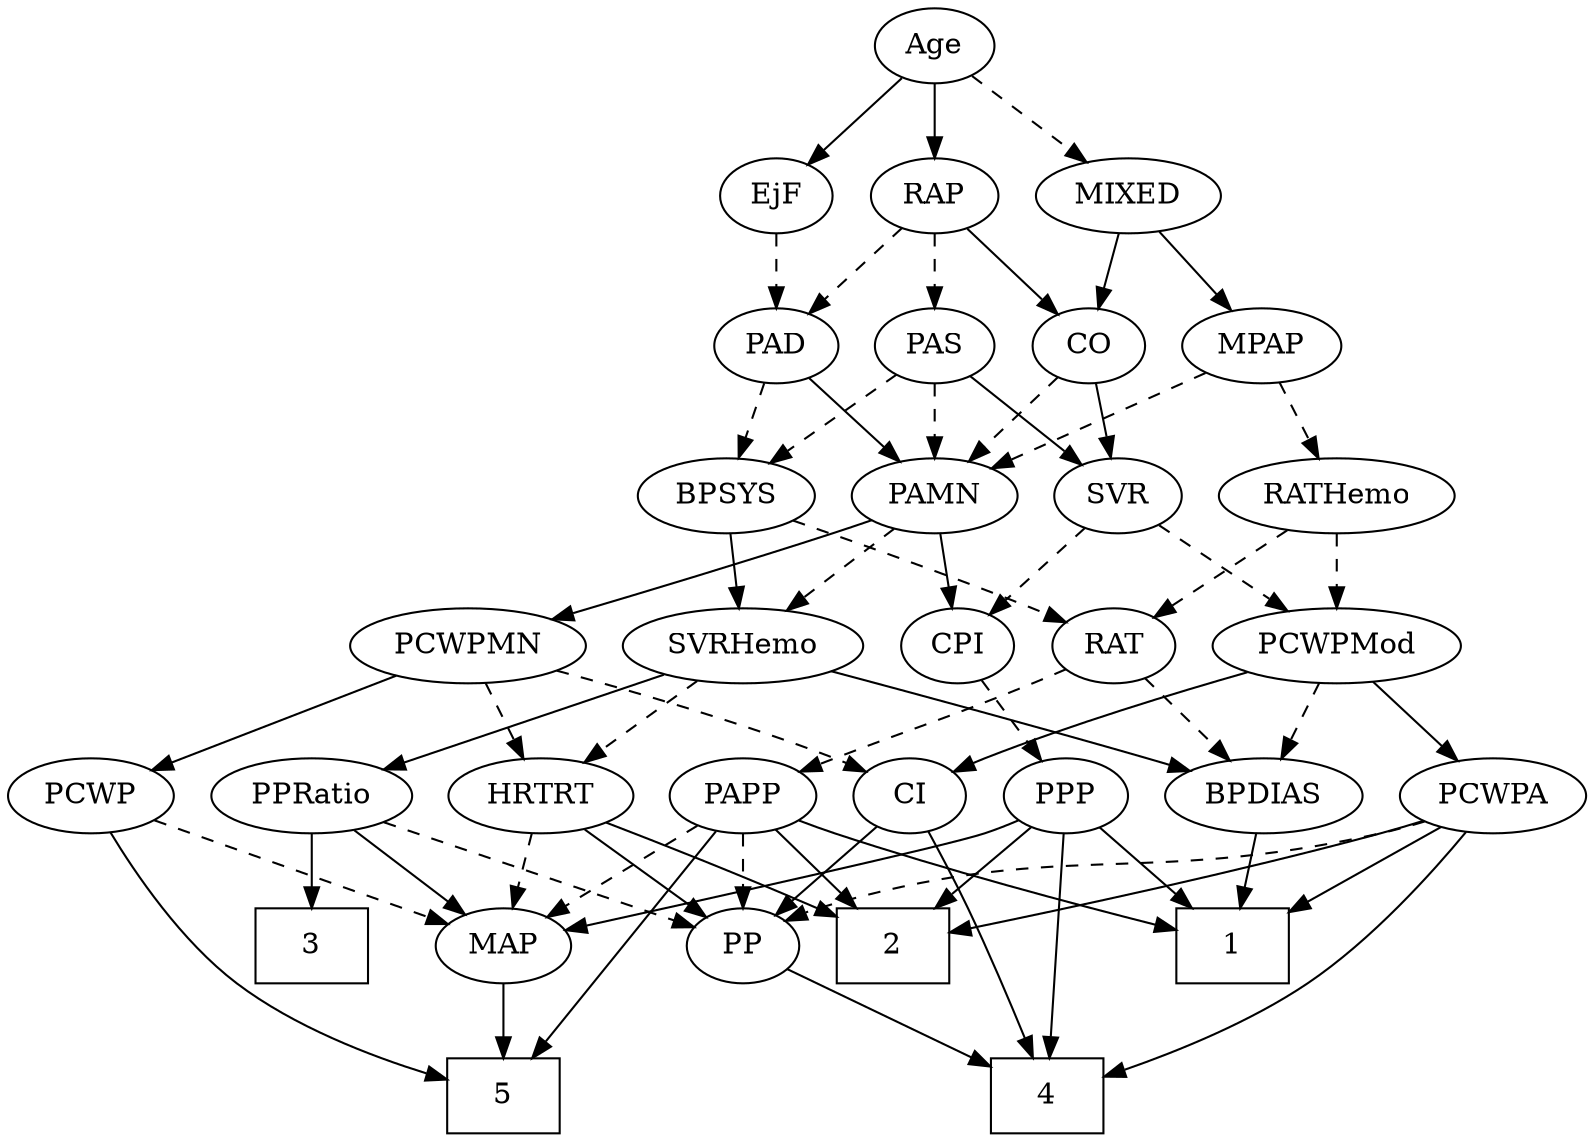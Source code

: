 strict digraph {
	graph [bb="0,0,694.69,540"];
	node [label="\N"];
	1	[height=0.5,
		pos="551.1,90",
		shape=box,
		width=0.75];
	2	[height=0.5,
		pos="441.1,90",
		shape=box,
		width=0.75];
	3	[height=0.5,
		pos="128.1,90",
		shape=box,
		width=0.75];
	4	[height=0.5,
		pos="413.1,18",
		shape=box,
		width=0.75];
	5	[height=0.5,
		pos="255.1,18",
		shape=box,
		width=0.75];
	Age	[height=0.5,
		pos="400.1,522",
		width=0.75];
	EjF	[height=0.5,
		pos="327.1,450",
		width=0.75];
	Age -> EjF	[pos="e,341.85,465.14 385.32,506.83 374.93,496.87 360.85,483.37 349.14,472.14",
		style=solid];
	RAP	[height=0.5,
		pos="400.1,450",
		width=0.77632];
	Age -> RAP	[pos="e,400.1,468.1 400.1,503.7 400.1,495.98 400.1,486.71 400.1,478.11",
		style=solid];
	MIXED	[height=0.5,
		pos="486.1,450",
		width=1.1193];
	Age -> MIXED	[pos="e,467.48,466.16 416.68,507.5 428.84,497.61 445.6,483.96 459.6,472.56",
		style=dashed];
	PAD	[height=0.5,
		pos="327.1,378",
		width=0.79437];
	EjF -> PAD	[pos="e,327.1,396.1 327.1,431.7 327.1,423.98 327.1,414.71 327.1,406.11",
		style=dashed];
	RAP -> PAD	[pos="e,342.2,393.49 384.97,434.5 374.79,424.73 361.19,411.69 349.73,400.7",
		style=dashed];
	CO	[height=0.5,
		pos="473.1,378",
		width=0.75];
	RAP -> CO	[pos="e,458.24,393.25 415.22,434.5 425.47,424.67 439.19,411.52 450.7,400.48",
		style=solid];
	PAS	[height=0.5,
		pos="401.1,378",
		width=0.75];
	RAP -> PAS	[pos="e,400.85,396.1 400.34,431.7 400.45,423.98 400.59,414.71 400.71,406.11",
		style=dashed];
	MPAP	[height=0.5,
		pos="553.1,378",
		width=0.97491];
	MIXED -> MPAP	[pos="e,537.95,394.82 501.3,433.12 510.04,423.99 521.17,412.36 530.88,402.22",
		style=solid];
	MIXED -> CO	[pos="e,476.31,396.28 482.95,432.05 481.52,424.35 479.79,415.03 478.18,406.36",
		style=solid];
	PAMN	[height=0.5,
		pos="401.1,306",
		width=1.011];
	MPAP -> PAMN	[pos="e,426.88,318.87 527.66,365.28 502.63,353.76 464.23,336.07 436.28,323.2",
		style=dashed];
	RATHemo	[height=0.5,
		pos="578.1,306",
		width=1.3721];
	MPAP -> RATHemo	[pos="e,571.93,324.28 559.15,360.05 561.96,352.18 565.38,342.62 568.53,333.79",
		style=dashed];
	BPSYS	[height=0.5,
		pos="309.1,306",
		width=1.0471];
	RAT	[height=0.5,
		pos="481.1,234",
		width=0.75827];
	BPSYS -> RAT	[pos="e,459.51,245.49 337.99,294.41 365.68,284.1 408.55,267.73 445.1,252 446.71,251.3 448.36,250.58 450.02,249.84",
		style=dashed];
	SVRHemo	[height=0.5,
		pos="314.1,234",
		width=1.3902];
	BPSYS -> SVRHemo	[pos="e,312.88,252.1 310.33,287.7 310.88,279.98 311.55,270.71 312.16,262.11",
		style=solid];
	PAD -> BPSYS	[pos="e,313.54,324.28 322.74,360.05 320.74,352.26 318.31,342.82 316.06,334.08",
		style=dashed];
	PAD -> PAMN	[pos="e,385.02,322.21 342.43,362.5 352.54,352.93 365.99,340.21 377.46,329.36",
		style=solid];
	CO -> PAMN	[pos="e,416.89,322.36 458.53,362.83 448.71,353.29 435.55,340.5 424.31,329.57",
		style=dashed];
	SVR	[height=0.5,
		pos="483.1,306",
		width=0.77632];
	CO -> SVR	[pos="e,480.63,324.28 475.52,360.05 476.62,352.35 477.95,343.03 479.19,334.36",
		style=solid];
	PAS -> BPSYS	[pos="e,328.23,321.56 383.79,363.83 370.44,353.68 351.72,339.43 336.36,327.74",
		style=dashed];
	PAS -> PAMN	[pos="e,401.1,324.1 401.1,359.7 401.1,351.98 401.1,342.71 401.1,334.11",
		style=dashed];
	PAS -> SVR	[pos="e,466.93,320.8 417.3,363.17 429.2,353.01 445.58,339.03 459.01,327.56",
		style=solid];
	CPI	[height=0.5,
		pos="409.1,234",
		width=0.75];
	PAMN -> CPI	[pos="e,407.14,252.1 403.07,287.7 403.96,279.98 405.02,270.71 406,262.11",
		style=solid];
	PCWPMN	[height=0.5,
		pos="196.1,234",
		width=1.3902];
	PAMN -> PCWPMN	[pos="e,232.46,246.57 373.08,294.21 367.47,292.11 361.61,289.95 356.1,288 317.85,274.45 274.1,260.03 242.02,249.66",
		style=solid];
	PAMN -> SVRHemo	[pos="e,333.73,250.8 382.65,290.15 370.75,280.58 355.06,267.96 341.7,257.21",
		style=dashed];
	RATHemo -> RAT	[pos="e,498.99,247.91 556.57,289.46 541.97,278.93 522.59,264.94 507.12,253.78",
		style=dashed];
	PCWPMod	[height=0.5,
		pos="578.1,234",
		width=1.4443];
	RATHemo -> PCWPMod	[pos="e,578.1,252.1 578.1,287.7 578.1,279.98 578.1,270.71 578.1,262.11",
		style=dashed];
	PPP	[height=0.5,
		pos="464.1,162",
		width=0.75];
	CPI -> PPP	[pos="e,452.19,178.16 421.03,217.81 428.31,208.55 437.76,196.52 445.95,186.09",
		style=dashed];
	BPDIAS	[height=0.5,
		pos="551.1,162",
		width=1.1735];
	RAT -> BPDIAS	[pos="e,535.15,178.95 495.6,218.5 504.97,209.13 517.37,196.73 528.07,186.03",
		style=dashed];
	PAPP	[height=0.5,
		pos="387.1,162",
		width=0.88464];
	RAT -> PAPP	[pos="e,405.66,176.83 463.42,219.83 449.51,209.47 429.89,194.87 414.03,183.06",
		style=dashed];
	SVR -> CPI	[pos="e,424.16,249.25 467.76,290.5 457.28,280.58 443.2,267.26 431.47,256.16",
		style=dashed];
	SVR -> PCWPMod	[pos="e,556.99,250.55 500.97,291.83 514.39,281.94 533.07,268.18 548.68,256.67",
		style=dashed];
	PCWPA	[height=0.5,
		pos="653.1,162",
		width=1.1555];
	PCWPMod -> PCWPA	[pos="e,636.31,178.67 595.49,216.76 605.38,207.53 617.92,195.83 628.77,185.7",
		style=solid];
	PCWPMod -> BPDIAS	[pos="e,557.57,179.79 571.56,216.05 568.48,208.06 564.72,198.33 561.28,189.4",
		style=dashed];
	CI	[height=0.5,
		pos="213.1,162",
		width=0.75];
	PCWPMod -> CI	[pos="e,233.61,174.01 540.22,221.57 532.61,219.52 524.64,217.55 517.1,216 399.38,191.81 364.35,214.06 249.1,180 247.16,179.43 245.19,178.76 \
243.23,178.04",
		style=solid];
	PCWPA -> 1	[pos="e,576.17,108.2 631.96,146.5 618.28,137.1 600.16,124.67 584.54,113.95",
		style=solid];
	PCWPA -> 2	[pos="e,468.17,99.878 621.27,150.37 614.92,148.26 608.3,146.05 602.1,144 559.44,129.87 510.39,113.74 477.75,103.02",
		style=solid];
	PCWPA -> 4	[pos="e,440.15,21.909 644.8,144 634.16,123.91 613.82,90.846 587.1,72 545.58,42.723 487.53,29.312 450.12,23.388",
		style=solid];
	PP	[height=0.5,
		pos="331.1,90",
		width=0.75];
	PCWPA -> PP	[pos="e,356.04,97.025 622.02,149.87 615.49,147.75 608.61,145.67 602.1,144 515.89,121.87 492.27,125.97 405.1,108 392.29,105.36 378.29,102.21 \
365.95,99.348",
		style=dashed];
	PCWP	[height=0.5,
		pos="35.097,162",
		width=0.97491];
	PCWPMN -> PCWP	[pos="e,61.124,174.32 165.44,219.67 138.3,207.87 98.718,190.66 70.3,178.31",
		style=solid];
	PCWPMN -> CI	[pos="e,208.9,180.28 200.21,216.05 202.1,208.26 204.4,198.82 206.52,190.08",
		style=dashed];
	HRTRT	[height=0.5,
		pos="298.1,162",
		width=1.1013];
	PCWPMN -> HRTRT	[pos="e,277.05,177.44 218.23,217.81 232.96,207.7 252.49,194.3 268.54,183.28",
		style=dashed];
	SVRHemo -> BPDIAS	[pos="e,519.07,173.92 351.86,222.09 358.92,220.06 366.23,217.96 373.1,216 429.51,199.88 444.03,197.28 500.1,180 503.17,179.05 506.35,178.05 \
509.54,177.03",
		style=solid];
	PPRatio	[height=0.5,
		pos="128.1,162",
		width=1.1013];
	SVRHemo -> PPRatio	[pos="e,157.69,174.14 280.84,220.49 248.98,208.5 200.9,190.4 167.21,177.72",
		style=solid];
	SVRHemo -> HRTRT	[pos="e,302.01,180.1 310.14,215.7 308.38,207.98 306.26,198.71 304.29,190.11",
		style=dashed];
	BPDIAS -> 1	[pos="e,551.1,108.1 551.1,143.7 551.1,135.98 551.1,126.71 551.1,118.11",
		style=solid];
	MAP	[height=0.5,
		pos="255.1,90",
		width=0.84854];
	MAP -> 5	[pos="e,255.1,36.104 255.1,71.697 255.1,63.983 255.1,54.712 255.1,46.112",
		style=solid];
	PP -> 4	[pos="e,393.16,36.019 347.3,75.17 358.2,65.865 372.84,53.363 385.55,42.516",
		style=solid];
	PPP -> 1	[pos="e,529.74,108.18 480.87,147.5 492.4,138.23 508.02,125.66 521.61,114.73",
		style=solid];
	PPP -> 2	[pos="e,446.77,108.28 458.53,144.05 455.94,136.18 452.8,126.62 449.9,117.79",
		style=solid];
	PPP -> 4	[pos="e,440.19,33.612 471.88,144.43 479.39,125.92 488.13,95.457 477.1,72 470.92,58.869 459.72,47.874 448.39,39.364",
		style=solid];
	PPP -> MAP	[pos="e,278.58,101.61 443.04,150.3 438.2,148.05 433.03,145.81 428.1,144 370.63,122.84 352.97,128.02 295.1,108 292.73,107.18 290.3,106.29 \
287.86,105.35",
		style=solid];
	PPRatio -> 3	[pos="e,128.1,108.1 128.1,143.7 128.1,135.98 128.1,126.71 128.1,118.11",
		style=solid];
	PPRatio -> MAP	[pos="e,233.54,102.88 152.28,147.67 172.81,136.35 202.38,120.06 224.54,107.84",
		style=solid];
	PPRatio -> PP	[pos="e,310,101.59 158.36,150.3 164.54,148.17 171.02,145.98 177.1,144 229.23,127.01 243.95,127.76 295.1,108 296.93,107.29 298.81,106.53 \
300.69,105.73",
		style=dashed];
	PCWP -> 5	[pos="e,227.95,22.131 41.716,144.07 50.376,124.06 67.412,91.07 92.097,72 129.28,43.273 182.61,29.82 218.02,23.728",
		style=solid];
	PCWP -> MAP	[pos="e,228.06,98.45 61.97,150.24 67.6,148.1 73.52,145.91 79.097,144 126.62,127.69 182.27,111.39 218.06,101.26",
		style=dashed];
	CI -> 4	[pos="e,385.73,22.295 208.04,144.27 203.26,124.75 198.96,92.54 215.1,72 234.79,46.933 323.89,30.994 375.61,23.683",
		style=solid];
	CI -> PP	[pos="e,311.58,102.58 232.58,149.44 251.71,138.09 281.1,120.66 302.8,107.78",
		style=solid];
	PAPP -> 1	[pos="e,523.91,102.6 411.65,150.52 438.94,138.87 483.29,119.94 514.64,106.56",
		style=solid];
	PAPP -> 2	[pos="e,427.76,108.29 399.35,145.12 405.9,136.63 414.11,125.98 421.52,116.38",
		style=solid];
	PAPP -> 5	[pos="e,282.43,24.688 387.52,143.7 387.1,124.23 383.62,92.649 367.1,72 348.43,48.677 317.06,35.062 292.26,27.485",
		style=solid];
	PAPP -> MAP	[pos="e,277.16,102.7 364.7,149.13 343.15,137.69 310.35,120.3 286.25,107.52",
		style=dashed];
	PAPP -> PP	[pos="e,343.37,106.34 374.39,145.12 367.13,136.04 357.89,124.49 349.81,114.39",
		style=dashed];
	HRTRT -> 2	[pos="e,413.93,104.3 323.99,148.32 346.55,137.28 379.49,121.16 404.69,108.82",
		style=solid];
	HRTRT -> MAP	[pos="e,265.21,107.47 287.91,144.41 282.71,135.95 276.29,125.49 270.5,116.08",
		style=dashed];
	HRTRT -> PP	[pos="e,323.41,107.31 306.09,144.05 309.99,135.77 314.78,125.62 319.11,116.42",
		style=solid];
}
